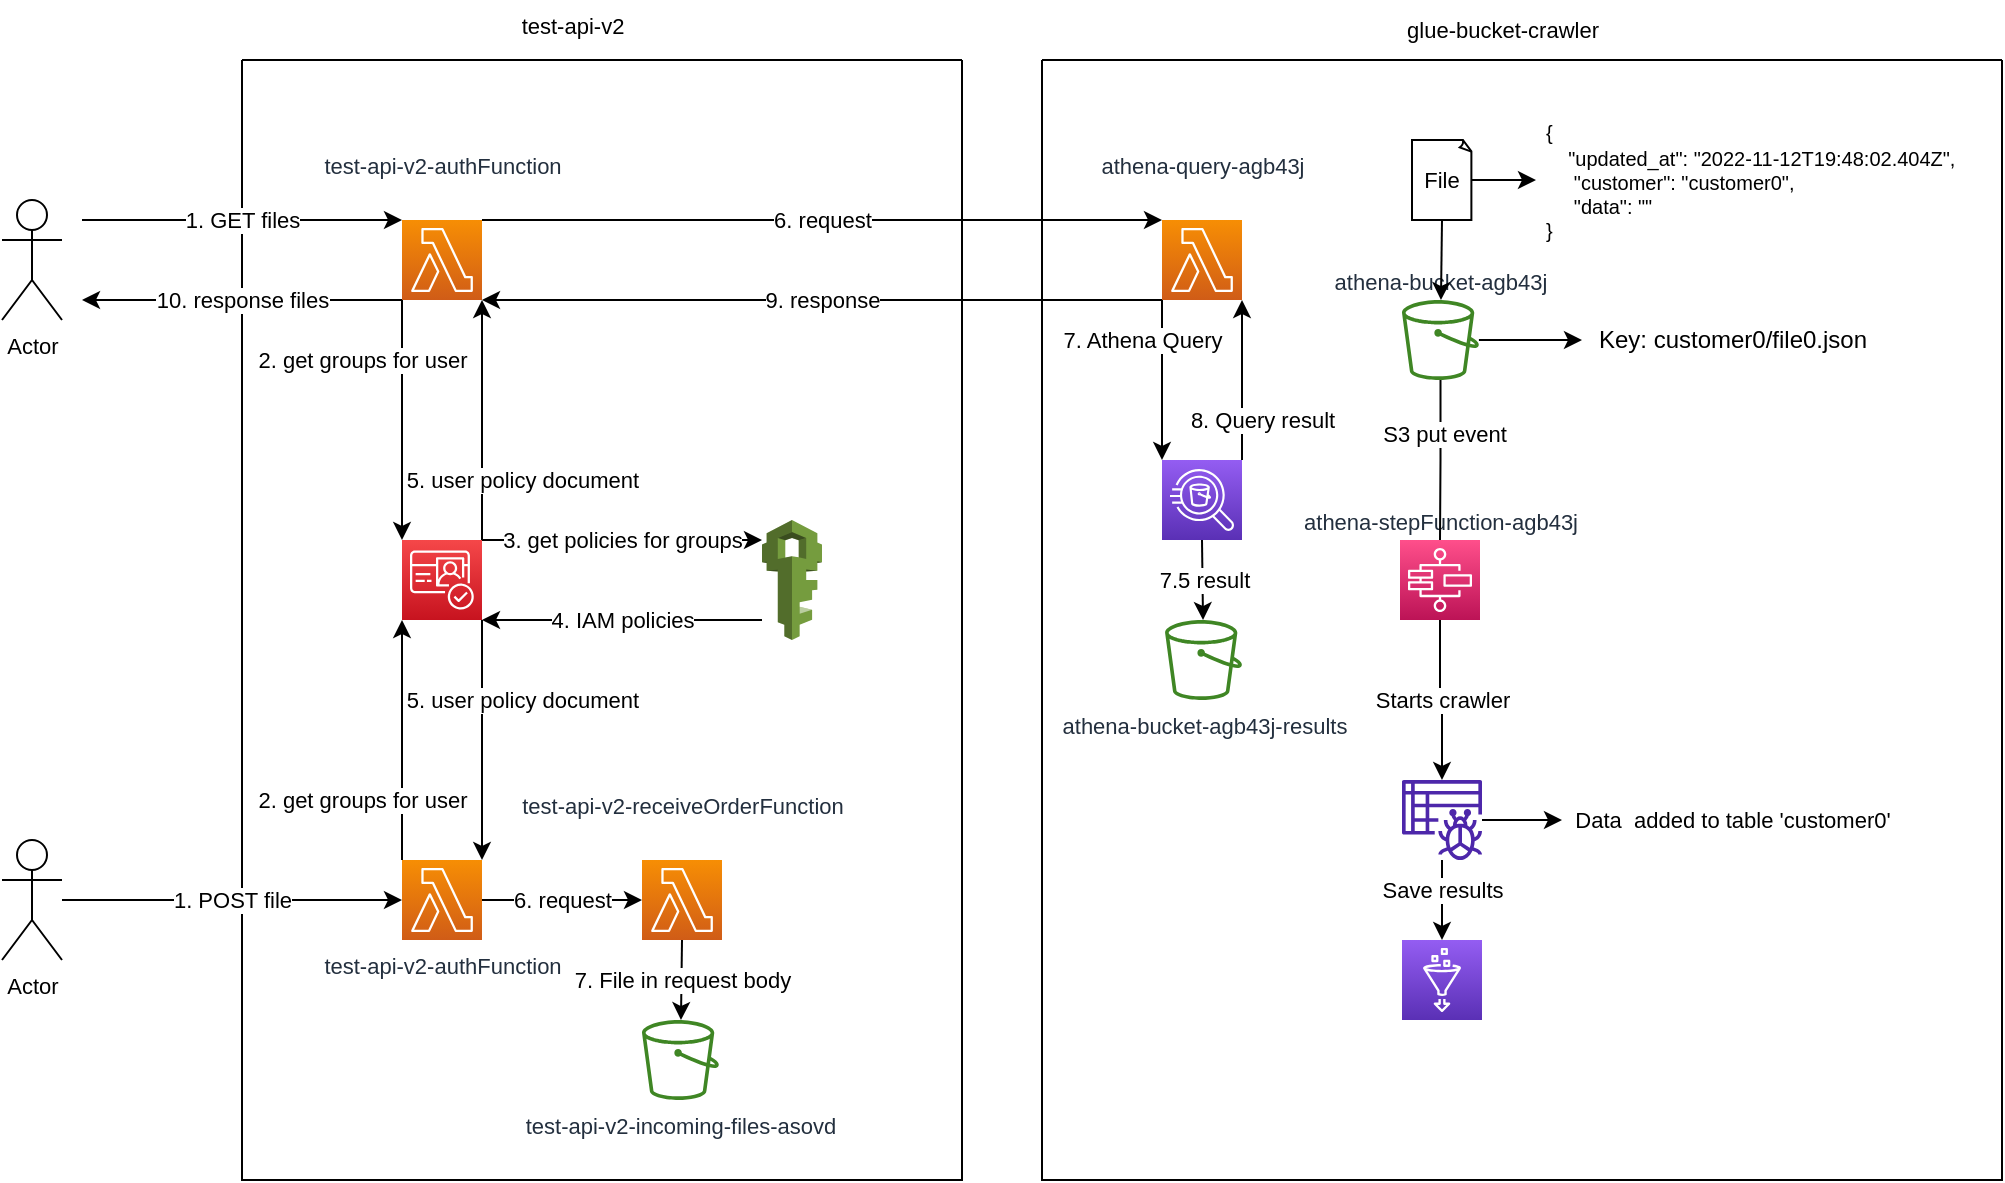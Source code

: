 <mxfile>
    <diagram id="uQtb4kDnB-4BG6wCOJv8" name="Page-1">
        <mxGraphModel dx="874" dy="793" grid="1" gridSize="10" guides="1" tooltips="1" connect="1" arrows="1" fold="1" page="1" pageScale="1" pageWidth="827" pageHeight="1169" math="0" shadow="0">
            <root>
                <mxCell id="0"/>
                <mxCell id="1" parent="0"/>
                <mxCell id="VVbpX6g2l4Uk3AssUya3-3" value="" style="swimlane;startSize=0;fontSize=11;fillColor=none;strokeColor=#000000;swimlaneFillColor=none;rounded=0;shadow=0;sketch=0;swimlaneLine=1;" parent="1" vertex="1">
                    <mxGeometry x="200" y="320" width="360" height="560" as="geometry"/>
                </mxCell>
                <mxCell id="VVbpX6g2l4Uk3AssUya3-9" value="" style="outlineConnect=0;dashed=0;verticalLabelPosition=bottom;verticalAlign=top;align=center;html=1;shape=mxgraph.aws3.iam;fillColor=#759C3E;gradientColor=none;fontSize=11;" parent="VVbpX6g2l4Uk3AssUya3-3" vertex="1">
                    <mxGeometry x="260" y="230" width="30" height="60" as="geometry"/>
                </mxCell>
                <mxCell id="VVbpX6g2l4Uk3AssUya3-8" value="" style="sketch=0;points=[[0,0,0],[0.25,0,0],[0.5,0,0],[0.75,0,0],[1,0,0],[0,1,0],[0.25,1,0],[0.5,1,0],[0.75,1,0],[1,1,0],[0,0.25,0],[0,0.5,0],[0,0.75,0],[1,0.25,0],[1,0.5,0],[1,0.75,0]];outlineConnect=0;fontColor=#232F3E;gradientColor=#F54749;gradientDirection=north;fillColor=#C7131F;strokeColor=#ffffff;dashed=0;verticalLabelPosition=bottom;verticalAlign=top;align=center;html=1;fontSize=11;fontStyle=0;aspect=fixed;shape=mxgraph.aws4.resourceIcon;resIcon=mxgraph.aws4.cognito;" parent="VVbpX6g2l4Uk3AssUya3-3" vertex="1">
                    <mxGeometry x="80" y="240" width="40" height="40" as="geometry"/>
                </mxCell>
                <mxCell id="VVbpX6g2l4Uk3AssUya3-17" value="" style="endArrow=classic;html=1;rounded=0;fontSize=11;exitX=1;exitY=0;exitDx=0;exitDy=0;exitPerimeter=0;" parent="VVbpX6g2l4Uk3AssUya3-3" source="VVbpX6g2l4Uk3AssUya3-8" edge="1">
                    <mxGeometry relative="1" as="geometry">
                        <mxPoint x="210" y="290" as="sourcePoint"/>
                        <mxPoint x="260" y="240" as="targetPoint"/>
                    </mxGeometry>
                </mxCell>
                <mxCell id="VVbpX6g2l4Uk3AssUya3-18" value="3. get policies for groups" style="edgeLabel;resizable=0;html=1;align=center;verticalAlign=middle;fontSize=11;" parent="VVbpX6g2l4Uk3AssUya3-17" connectable="0" vertex="1">
                    <mxGeometry relative="1" as="geometry"/>
                </mxCell>
                <mxCell id="VVbpX6g2l4Uk3AssUya3-19" value="" style="endArrow=classic;html=1;rounded=0;fontSize=11;entryX=1;entryY=1;entryDx=0;entryDy=0;entryPerimeter=0;" parent="VVbpX6g2l4Uk3AssUya3-3" target="VVbpX6g2l4Uk3AssUya3-8" edge="1">
                    <mxGeometry relative="1" as="geometry">
                        <mxPoint x="260" y="280" as="sourcePoint"/>
                        <mxPoint x="360" y="330" as="targetPoint"/>
                    </mxGeometry>
                </mxCell>
                <mxCell id="VVbpX6g2l4Uk3AssUya3-20" value="4. IAM policies" style="edgeLabel;resizable=0;html=1;align=center;verticalAlign=middle;fontSize=11;" parent="VVbpX6g2l4Uk3AssUya3-19" connectable="0" vertex="1">
                    <mxGeometry relative="1" as="geometry"/>
                </mxCell>
                <mxCell id="VVbpX6g2l4Uk3AssUya3-34" value="test-api-v2-incoming-files-asovd" style="sketch=0;outlineConnect=0;fontColor=#232F3E;gradientColor=none;fillColor=#3F8624;strokeColor=none;dashed=0;verticalLabelPosition=bottom;verticalAlign=top;align=center;html=1;fontSize=11;fontStyle=0;aspect=fixed;pointerEvents=1;shape=mxgraph.aws4.bucket;" parent="VVbpX6g2l4Uk3AssUya3-3" vertex="1">
                    <mxGeometry x="200" y="480" width="38.46" height="40" as="geometry"/>
                </mxCell>
                <mxCell id="VVbpX6g2l4Uk3AssUya3-38" value="test-api-v2-receiveOrderFunction" style="sketch=0;points=[[0,0,0],[0.25,0,0],[0.5,0,0],[0.75,0,0],[1,0,0],[0,1,0],[0.25,1,0],[0.5,1,0],[0.75,1,0],[1,1,0],[0,0.25,0],[0,0.5,0],[0,0.75,0],[1,0.25,0],[1,0.5,0],[1,0.75,0]];outlineConnect=0;fontColor=#232F3E;gradientColor=#F78E04;gradientDirection=north;fillColor=#D05C17;strokeColor=#ffffff;dashed=0;verticalLabelPosition=top;verticalAlign=top;align=center;html=1;fontSize=11;fontStyle=0;aspect=fixed;shape=mxgraph.aws4.resourceIcon;resIcon=mxgraph.aws4.lambda;horizontal=1;labelPosition=center;" parent="VVbpX6g2l4Uk3AssUya3-3" vertex="1">
                    <mxGeometry x="200" y="400" width="40" height="40" as="geometry"/>
                </mxCell>
                <mxCell id="VVbpX6g2l4Uk3AssUya3-41" value="" style="endArrow=classic;html=1;rounded=0;fontSize=11;exitX=0.5;exitY=1;exitDx=0;exitDy=0;exitPerimeter=0;" parent="VVbpX6g2l4Uk3AssUya3-3" source="VVbpX6g2l4Uk3AssUya3-38" target="VVbpX6g2l4Uk3AssUya3-34" edge="1">
                    <mxGeometry relative="1" as="geometry">
                        <mxPoint x="240" y="480" as="sourcePoint"/>
                        <mxPoint x="340" y="480" as="targetPoint"/>
                    </mxGeometry>
                </mxCell>
                <mxCell id="VVbpX6g2l4Uk3AssUya3-42" value="7. File in request body" style="edgeLabel;resizable=0;html=1;align=center;verticalAlign=middle;fontSize=11;" parent="VVbpX6g2l4Uk3AssUya3-41" connectable="0" vertex="1">
                    <mxGeometry relative="1" as="geometry"/>
                </mxCell>
                <mxCell id="VVbpX6g2l4Uk3AssUya3-43" value="test-api-v2-authFunction" style="sketch=0;points=[[0,0,0],[0.25,0,0],[0.5,0,0],[0.75,0,0],[1,0,0],[0,1,0],[0.25,1,0],[0.5,1,0],[0.75,1,0],[1,1,0],[0,0.25,0],[0,0.5,0],[0,0.75,0],[1,0.25,0],[1,0.5,0],[1,0.75,0]];outlineConnect=0;fontColor=#232F3E;gradientColor=#F78E04;gradientDirection=north;fillColor=#D05C17;strokeColor=#ffffff;dashed=0;verticalLabelPosition=top;verticalAlign=top;align=center;html=1;fontSize=11;fontStyle=0;aspect=fixed;shape=mxgraph.aws4.resourceIcon;resIcon=mxgraph.aws4.lambda;labelPosition=center;" parent="VVbpX6g2l4Uk3AssUya3-3" vertex="1">
                    <mxGeometry x="80" y="80" width="40" height="40" as="geometry"/>
                </mxCell>
                <mxCell id="VVbpX6g2l4Uk3AssUya3-44" value="" style="endArrow=classic;html=1;rounded=0;entryX=0;entryY=0;entryDx=0;entryDy=0;entryPerimeter=0;fontSize=11;" parent="VVbpX6g2l4Uk3AssUya3-3" target="VVbpX6g2l4Uk3AssUya3-43" edge="1">
                    <mxGeometry relative="1" as="geometry">
                        <mxPoint x="-80" y="80" as="sourcePoint"/>
                        <mxPoint x="80" y="99.76" as="targetPoint"/>
                    </mxGeometry>
                </mxCell>
                <mxCell id="VVbpX6g2l4Uk3AssUya3-45" value="1. GET files" style="edgeLabel;resizable=0;html=1;align=center;verticalAlign=middle;fontSize=11;" parent="VVbpX6g2l4Uk3AssUya3-44" connectable="0" vertex="1">
                    <mxGeometry relative="1" as="geometry"/>
                </mxCell>
                <mxCell id="VVbpX6g2l4Uk3AssUya3-46" value="" style="endArrow=classic;html=1;rounded=0;fontSize=11;entryX=1;entryY=1;entryDx=0;entryDy=0;entryPerimeter=0;exitX=1;exitY=0;exitDx=0;exitDy=0;exitPerimeter=0;" parent="VVbpX6g2l4Uk3AssUya3-3" source="VVbpX6g2l4Uk3AssUya3-8" target="VVbpX6g2l4Uk3AssUya3-43" edge="1">
                    <mxGeometry relative="1" as="geometry">
                        <mxPoint x="119.52" y="120" as="sourcePoint"/>
                        <mxPoint x="119.52" y="240" as="targetPoint"/>
                    </mxGeometry>
                </mxCell>
                <mxCell id="VVbpX6g2l4Uk3AssUya3-47" value="5. user policy document" style="edgeLabel;resizable=0;html=1;align=center;verticalAlign=middle;fontSize=11;" parent="VVbpX6g2l4Uk3AssUya3-46" connectable="0" vertex="1">
                    <mxGeometry relative="1" as="geometry">
                        <mxPoint x="20" y="30" as="offset"/>
                    </mxGeometry>
                </mxCell>
                <mxCell id="VVbpX6g2l4Uk3AssUya3-48" value="" style="endArrow=classic;html=1;rounded=0;fontSize=11;entryX=0;entryY=0;entryDx=0;entryDy=0;entryPerimeter=0;exitX=0;exitY=1;exitDx=0;exitDy=0;exitPerimeter=0;" parent="VVbpX6g2l4Uk3AssUya3-3" source="VVbpX6g2l4Uk3AssUya3-43" target="VVbpX6g2l4Uk3AssUya3-8" edge="1">
                    <mxGeometry relative="1" as="geometry">
                        <mxPoint x="90" y="30" as="sourcePoint"/>
                        <mxPoint x="90" y="150" as="targetPoint"/>
                    </mxGeometry>
                </mxCell>
                <mxCell id="VVbpX6g2l4Uk3AssUya3-49" value="2. get groups for user" style="edgeLabel;resizable=0;html=1;align=center;verticalAlign=middle;fontSize=11;" parent="VVbpX6g2l4Uk3AssUya3-48" connectable="0" vertex="1">
                    <mxGeometry relative="1" as="geometry">
                        <mxPoint x="-20" y="-30" as="offset"/>
                    </mxGeometry>
                </mxCell>
                <mxCell id="VVbpX6g2l4Uk3AssUya3-4" value="" style="swimlane;startSize=0;fontSize=11;" parent="1" vertex="1">
                    <mxGeometry x="600" y="320" width="480" height="560" as="geometry"/>
                </mxCell>
                <mxCell id="VVbpX6g2l4Uk3AssUya3-54" value="athena-query-agb43j" style="sketch=0;points=[[0,0,0],[0.25,0,0],[0.5,0,0],[0.75,0,0],[1,0,0],[0,1,0],[0.25,1,0],[0.5,1,0],[0.75,1,0],[1,1,0],[0,0.25,0],[0,0.5,0],[0,0.75,0],[1,0.25,0],[1,0.5,0],[1,0.75,0]];outlineConnect=0;fontColor=#232F3E;gradientColor=#F78E04;gradientDirection=north;fillColor=#D05C17;strokeColor=#ffffff;dashed=0;verticalLabelPosition=top;verticalAlign=top;align=center;html=1;fontSize=11;fontStyle=0;aspect=fixed;shape=mxgraph.aws4.resourceIcon;resIcon=mxgraph.aws4.lambda;labelPosition=center;" parent="VVbpX6g2l4Uk3AssUya3-4" vertex="1">
                    <mxGeometry x="60" y="80" width="40" height="40" as="geometry"/>
                </mxCell>
                <mxCell id="VVbpX6g2l4Uk3AssUya3-59" value="" style="sketch=0;points=[[0,0,0],[0.25,0,0],[0.5,0,0],[0.75,0,0],[1,0,0],[0,1,0],[0.25,1,0],[0.5,1,0],[0.75,1,0],[1,1,0],[0,0.25,0],[0,0.5,0],[0,0.75,0],[1,0.25,0],[1,0.5,0],[1,0.75,0]];outlineConnect=0;fontColor=#232F3E;gradientColor=#945DF2;gradientDirection=north;fillColor=#5A30B5;strokeColor=#ffffff;dashed=0;verticalLabelPosition=bottom;verticalAlign=top;align=center;html=1;fontSize=11;fontStyle=0;aspect=fixed;shape=mxgraph.aws4.resourceIcon;resIcon=mxgraph.aws4.athena;" parent="VVbpX6g2l4Uk3AssUya3-4" vertex="1">
                    <mxGeometry x="60" y="200" width="40" height="40" as="geometry"/>
                </mxCell>
                <mxCell id="VVbpX6g2l4Uk3AssUya3-62" value="" style="endArrow=classic;html=1;rounded=0;fontSize=11;exitX=0;exitY=1;exitDx=0;exitDy=0;exitPerimeter=0;entryX=0;entryY=0;entryDx=0;entryDy=0;entryPerimeter=0;" parent="VVbpX6g2l4Uk3AssUya3-4" source="VVbpX6g2l4Uk3AssUya3-54" target="VVbpX6g2l4Uk3AssUya3-59" edge="1">
                    <mxGeometry relative="1" as="geometry">
                        <mxPoint x="240" y="240" as="sourcePoint"/>
                        <mxPoint x="340" y="240" as="targetPoint"/>
                    </mxGeometry>
                </mxCell>
                <mxCell id="VVbpX6g2l4Uk3AssUya3-63" value="7. Athena Query" style="edgeLabel;resizable=0;html=1;align=center;verticalAlign=middle;fontSize=11;" parent="VVbpX6g2l4Uk3AssUya3-62" connectable="0" vertex="1">
                    <mxGeometry relative="1" as="geometry">
                        <mxPoint x="-10" y="-20" as="offset"/>
                    </mxGeometry>
                </mxCell>
                <mxCell id="VVbpX6g2l4Uk3AssUya3-64" value="" style="endArrow=classic;html=1;rounded=0;fontSize=11;exitX=1;exitY=0;exitDx=0;exitDy=0;exitPerimeter=0;entryX=1;entryY=1;entryDx=0;entryDy=0;entryPerimeter=0;" parent="VVbpX6g2l4Uk3AssUya3-4" source="VVbpX6g2l4Uk3AssUya3-59" target="VVbpX6g2l4Uk3AssUya3-54" edge="1">
                    <mxGeometry relative="1" as="geometry">
                        <mxPoint x="130" y="130" as="sourcePoint"/>
                        <mxPoint x="130" y="210" as="targetPoint"/>
                    </mxGeometry>
                </mxCell>
                <mxCell id="VVbpX6g2l4Uk3AssUya3-65" value="8. Query result" style="edgeLabel;resizable=0;html=1;align=center;verticalAlign=middle;fontSize=11;" parent="VVbpX6g2l4Uk3AssUya3-64" connectable="0" vertex="1">
                    <mxGeometry relative="1" as="geometry">
                        <mxPoint x="10" y="20" as="offset"/>
                    </mxGeometry>
                </mxCell>
                <mxCell id="VVbpX6g2l4Uk3AssUya3-77" value="athena-bucket-agb43j-results" style="sketch=0;outlineConnect=0;fontColor=#232F3E;gradientColor=none;fillColor=#3F8624;strokeColor=none;dashed=0;verticalLabelPosition=bottom;verticalAlign=top;align=center;html=1;fontSize=11;fontStyle=0;aspect=fixed;pointerEvents=1;shape=mxgraph.aws4.bucket;labelPosition=center;" parent="VVbpX6g2l4Uk3AssUya3-4" vertex="1">
                    <mxGeometry x="61.54" y="280" width="38.46" height="40" as="geometry"/>
                </mxCell>
                <mxCell id="VVbpX6g2l4Uk3AssUya3-78" value="" style="endArrow=classic;html=1;rounded=0;fontSize=11;exitX=0.5;exitY=1;exitDx=0;exitDy=0;exitPerimeter=0;" parent="VVbpX6g2l4Uk3AssUya3-4" source="VVbpX6g2l4Uk3AssUya3-59" target="VVbpX6g2l4Uk3AssUya3-77" edge="1">
                    <mxGeometry relative="1" as="geometry">
                        <mxPoint x="140" y="270" as="sourcePoint"/>
                        <mxPoint x="240" y="270" as="targetPoint"/>
                    </mxGeometry>
                </mxCell>
                <mxCell id="VVbpX6g2l4Uk3AssUya3-79" value="7.5 result" style="edgeLabel;resizable=0;html=1;align=center;verticalAlign=middle;fontSize=11;" parent="VVbpX6g2l4Uk3AssUya3-78" connectable="0" vertex="1">
                    <mxGeometry relative="1" as="geometry"/>
                </mxCell>
                <mxCell id="5" style="edgeStyle=none;html=1;fontSize=10;" edge="1" parent="VVbpX6g2l4Uk3AssUya3-4" source="VVbpX6g2l4Uk3AssUya3-74" target="2">
                    <mxGeometry relative="1" as="geometry"/>
                </mxCell>
                <mxCell id="VVbpX6g2l4Uk3AssUya3-74" value="&lt;font style=&quot;font-size: 11px;&quot;&gt;athena-bucket-agb43j&lt;/font&gt;" style="sketch=0;outlineConnect=0;fontColor=#232F3E;gradientColor=none;fillColor=#3F8624;strokeColor=none;dashed=0;verticalLabelPosition=top;verticalAlign=bottom;align=center;html=1;fontSize=11;fontStyle=0;aspect=fixed;pointerEvents=1;shape=mxgraph.aws4.bucket;labelPosition=center;" parent="VVbpX6g2l4Uk3AssUya3-4" vertex="1">
                    <mxGeometry x="180" y="120" width="38.46" height="40" as="geometry"/>
                </mxCell>
                <mxCell id="4" style="edgeStyle=none;html=1;exitX=1;exitY=0.5;exitDx=0;exitDy=0;exitPerimeter=0;fontSize=10;" edge="1" parent="VVbpX6g2l4Uk3AssUya3-4" source="VVbpX6g2l4Uk3AssUya3-86">
                    <mxGeometry relative="1" as="geometry">
                        <mxPoint x="247.0" y="60" as="targetPoint"/>
                    </mxGeometry>
                </mxCell>
                <mxCell id="VVbpX6g2l4Uk3AssUya3-86" value="File" style="whiteSpace=wrap;html=1;shape=mxgraph.basic.document;fontSize=11;" parent="VVbpX6g2l4Uk3AssUya3-4" vertex="1">
                    <mxGeometry x="185.0" y="40" width="30" height="40" as="geometry"/>
                </mxCell>
                <mxCell id="VVbpX6g2l4Uk3AssUya3-87" value="" style="endArrow=classic;html=1;rounded=0;fontSize=11;exitX=0.5;exitY=1;exitDx=0;exitDy=0;exitPerimeter=0;" parent="VVbpX6g2l4Uk3AssUya3-4" source="VVbpX6g2l4Uk3AssUya3-86" target="VVbpX6g2l4Uk3AssUya3-74" edge="1">
                    <mxGeometry width="50" height="50" relative="1" as="geometry">
                        <mxPoint x="200" y="230" as="sourcePoint"/>
                        <mxPoint x="250" y="180" as="targetPoint"/>
                    </mxGeometry>
                </mxCell>
                <mxCell id="VVbpX6g2l4Uk3AssUya3-94" value="Starts crawler" style="edgeStyle=orthogonalEdgeStyle;rounded=0;orthogonalLoop=1;jettySize=auto;html=1;fontSize=11;exitX=0.5;exitY=1;exitDx=0;exitDy=0;exitPerimeter=0;" parent="VVbpX6g2l4Uk3AssUya3-4" source="VVbpX6g2l4Uk3AssUya3-90" target="VVbpX6g2l4Uk3AssUya3-95" edge="1">
                    <mxGeometry relative="1" as="geometry">
                        <mxPoint x="200" y="330" as="sourcePoint"/>
                        <Array as="points"/>
                    </mxGeometry>
                </mxCell>
                <mxCell id="VVbpX6g2l4Uk3AssUya3-90" value="&lt;font style=&quot;font-size: 11px;&quot;&gt;athena-stepFunction-agb43j&lt;br style=&quot;font-size: 11px;&quot;&gt;&lt;/font&gt;" style="sketch=0;points=[[0,0,0],[0.25,0,0],[0.5,0,0],[0.75,0,0],[1,0,0],[0,1,0],[0.25,1,0],[0.5,1,0],[0.75,1,0],[1,1,0],[0,0.25,0],[0,0.5,0],[0,0.75,0],[1,0.25,0],[1,0.5,0],[1,0.75,0]];outlineConnect=0;fontColor=#232F3E;gradientColor=#FF4F8B;gradientDirection=north;fillColor=#BC1356;strokeColor=#ffffff;dashed=0;verticalLabelPosition=top;verticalAlign=bottom;align=center;html=1;fontSize=11;fontStyle=0;aspect=fixed;shape=mxgraph.aws4.resourceIcon;resIcon=mxgraph.aws4.step_functions;labelPosition=center;" parent="VVbpX6g2l4Uk3AssUya3-4" vertex="1">
                    <mxGeometry x="179.0" y="240" width="40" height="40" as="geometry"/>
                </mxCell>
                <mxCell id="VVbpX6g2l4Uk3AssUya3-92" value="" style="edgeStyle=orthogonalEdgeStyle;rounded=0;orthogonalLoop=1;jettySize=auto;html=1;fontSize=11;entryX=0.5;entryY=0;entryDx=0;entryDy=0;endArrow=none;" parent="VVbpX6g2l4Uk3AssUya3-4" source="VVbpX6g2l4Uk3AssUya3-74" target="VVbpX6g2l4Uk3AssUya3-90" edge="1">
                    <mxGeometry relative="1" as="geometry">
                        <mxPoint x="799.24" y="480" as="sourcePoint"/>
                        <mxPoint x="799.23" y="560" as="targetPoint"/>
                    </mxGeometry>
                </mxCell>
                <mxCell id="VVbpX6g2l4Uk3AssUya3-93" value="S3 put event" style="edgeLabel;html=1;align=center;verticalAlign=middle;resizable=0;points=[];fontSize=11;" parent="VVbpX6g2l4Uk3AssUya3-92" vertex="1" connectable="0">
                    <mxGeometry x="-0.331" y="1" relative="1" as="geometry">
                        <mxPoint as="offset"/>
                    </mxGeometry>
                </mxCell>
                <mxCell id="VVbpX6g2l4Uk3AssUya3-57" value="" style="sketch=0;points=[[0,0,0],[0.25,0,0],[0.5,0,0],[0.75,0,0],[1,0,0],[0,1,0],[0.25,1,0],[0.5,1,0],[0.75,1,0],[1,1,0],[0,0.25,0],[0,0.5,0],[0,0.75,0],[1,0.25,0],[1,0.5,0],[1,0.75,0]];outlineConnect=0;fontColor=#232F3E;gradientColor=#945DF2;gradientDirection=north;fillColor=#5A30B5;strokeColor=#ffffff;dashed=0;verticalLabelPosition=bottom;verticalAlign=top;align=center;html=1;fontSize=11;fontStyle=0;aspect=fixed;shape=mxgraph.aws4.resourceIcon;resIcon=mxgraph.aws4.glue;" parent="VVbpX6g2l4Uk3AssUya3-4" vertex="1">
                    <mxGeometry x="180.0" y="440" width="40" height="40" as="geometry"/>
                </mxCell>
                <mxCell id="7" style="edgeStyle=none;html=1;entryX=0;entryY=0.5;entryDx=0;entryDy=0;entryPerimeter=0;fontSize=10;" edge="1" parent="VVbpX6g2l4Uk3AssUya3-4" source="VVbpX6g2l4Uk3AssUya3-95" target="6">
                    <mxGeometry relative="1" as="geometry"/>
                </mxCell>
                <mxCell id="VVbpX6g2l4Uk3AssUya3-95" value="" style="sketch=0;outlineConnect=0;fontColor=#232F3E;gradientColor=none;fillColor=#4D27AA;strokeColor=none;dashed=0;verticalLabelPosition=bottom;verticalAlign=top;align=center;html=1;fontSize=11;fontStyle=0;aspect=fixed;pointerEvents=1;shape=mxgraph.aws4.glue_crawlers;" parent="VVbpX6g2l4Uk3AssUya3-4" vertex="1">
                    <mxGeometry x="180" y="360" width="40" height="40" as="geometry"/>
                </mxCell>
                <mxCell id="VVbpX6g2l4Uk3AssUya3-96" value="" style="endArrow=classic;html=1;rounded=0;fontSize=11;entryX=0.5;entryY=0;entryDx=0;entryDy=0;entryPerimeter=0;" parent="VVbpX6g2l4Uk3AssUya3-4" source="VVbpX6g2l4Uk3AssUya3-95" target="VVbpX6g2l4Uk3AssUya3-57" edge="1">
                    <mxGeometry width="50" height="50" relative="1" as="geometry">
                        <mxPoint x="250" y="360" as="sourcePoint"/>
                        <mxPoint x="300" y="310" as="targetPoint"/>
                    </mxGeometry>
                </mxCell>
                <mxCell id="VVbpX6g2l4Uk3AssUya3-97" value="Save results" style="edgeLabel;html=1;align=center;verticalAlign=middle;resizable=0;points=[];fontSize=11;" parent="VVbpX6g2l4Uk3AssUya3-96" vertex="1" connectable="0">
                    <mxGeometry x="-0.25" relative="1" as="geometry">
                        <mxPoint as="offset"/>
                    </mxGeometry>
                </mxCell>
                <mxCell id="2" value="Key: customer0/file0.json" style="text;html=1;align=center;verticalAlign=middle;resizable=0;points=[];autosize=1;strokeColor=none;fillColor=none;" vertex="1" parent="VVbpX6g2l4Uk3AssUya3-4">
                    <mxGeometry x="270" y="130" width="150" height="20" as="geometry"/>
                </mxCell>
                <mxCell id="3" value="&lt;div style=&quot;text-align: justify&quot;&gt;&lt;span style=&quot;font-size: 10px&quot;&gt;{&lt;/span&gt;&lt;/div&gt;&lt;font style=&quot;font-size: 10px&quot;&gt;&lt;div style=&quot;text-align: justify&quot;&gt;&lt;span&gt;&amp;nbsp; &amp;nbsp; &quot;updated_at&quot;: &quot;2022-11-12T19:48:02.404Z&quot;,&lt;/span&gt;&lt;/div&gt;&lt;div style=&quot;text-align: justify&quot;&gt;&lt;span&gt;&amp;nbsp; &amp;nbsp; &amp;nbsp;&quot;customer&quot;: &quot;customer0&quot;,&lt;/span&gt;&lt;/div&gt;&lt;div style=&quot;text-align: justify&quot;&gt;&lt;span&gt;&amp;nbsp; &amp;nbsp; &amp;nbsp;&quot;data&quot;: &quot;&quot;&lt;/span&gt;&lt;/div&gt;&lt;div style=&quot;text-align: justify&quot;&gt;&lt;span&gt;}&lt;/span&gt;&lt;/div&gt;&lt;/font&gt;" style="text;html=1;align=left;verticalAlign=middle;resizable=0;points=[];autosize=1;strokeColor=none;fillColor=none;" vertex="1" parent="VVbpX6g2l4Uk3AssUya3-4">
                    <mxGeometry x="250" y="20" width="220" height="80" as="geometry"/>
                </mxCell>
                <mxCell id="6" value="&lt;font style=&quot;font-size: 11px&quot;&gt;Data&amp;nbsp; added to table 'customer0'&lt;/font&gt;" style="text;html=1;align=center;verticalAlign=middle;resizable=0;points=[];autosize=1;strokeColor=none;fillColor=none;fontSize=10;" vertex="1" parent="VVbpX6g2l4Uk3AssUya3-4">
                    <mxGeometry x="260" y="370" width="170" height="20" as="geometry"/>
                </mxCell>
                <mxCell id="VVbpX6g2l4Uk3AssUya3-30" value="Actor" style="shape=umlActor;verticalLabelPosition=bottom;verticalAlign=top;html=1;outlineConnect=0;fontSize=11;" parent="1" vertex="1">
                    <mxGeometry x="80" y="390" width="30" height="60" as="geometry"/>
                </mxCell>
                <mxCell id="VVbpX6g2l4Uk3AssUya3-31" value="test-api-v2-authFunction" style="sketch=0;points=[[0,0,0],[0.25,0,0],[0.5,0,0],[0.75,0,0],[1,0,0],[0,1,0],[0.25,1,0],[0.5,1,0],[0.75,1,0],[1,1,0],[0,0.25,0],[0,0.5,0],[0,0.75,0],[1,0.25,0],[1,0.5,0],[1,0.75,0]];outlineConnect=0;fontColor=#232F3E;gradientColor=#F78E04;gradientDirection=north;fillColor=#D05C17;strokeColor=#ffffff;dashed=0;verticalLabelPosition=bottom;verticalAlign=top;align=center;html=1;fontSize=11;fontStyle=0;aspect=fixed;shape=mxgraph.aws4.resourceIcon;resIcon=mxgraph.aws4.lambda;" parent="1" vertex="1">
                    <mxGeometry x="280" y="720" width="40" height="40" as="geometry"/>
                </mxCell>
                <mxCell id="VVbpX6g2l4Uk3AssUya3-35" value="Actor" style="shape=umlActor;verticalLabelPosition=bottom;verticalAlign=top;html=1;outlineConnect=0;fontSize=11;" parent="1" vertex="1">
                    <mxGeometry x="80" y="710" width="30" height="60" as="geometry"/>
                </mxCell>
                <mxCell id="VVbpX6g2l4Uk3AssUya3-36" value="" style="endArrow=classic;html=1;rounded=0;entryX=0;entryY=0.5;entryDx=0;entryDy=0;entryPerimeter=0;fontSize=11;" parent="1" source="VVbpX6g2l4Uk3AssUya3-35" target="VVbpX6g2l4Uk3AssUya3-31" edge="1">
                    <mxGeometry relative="1" as="geometry">
                        <mxPoint x="200" y="749.71" as="sourcePoint"/>
                        <mxPoint x="280" y="750" as="targetPoint"/>
                    </mxGeometry>
                </mxCell>
                <mxCell id="VVbpX6g2l4Uk3AssUya3-37" value="1. POST file" style="edgeLabel;resizable=0;html=1;align=center;verticalAlign=middle;fontSize=11;" parent="VVbpX6g2l4Uk3AssUya3-36" connectable="0" vertex="1">
                    <mxGeometry relative="1" as="geometry"/>
                </mxCell>
                <mxCell id="VVbpX6g2l4Uk3AssUya3-23" value="" style="endArrow=classic;html=1;rounded=0;fontSize=11;exitX=1;exitY=1;exitDx=0;exitDy=0;exitPerimeter=0;entryX=1;entryY=0;entryDx=0;entryDy=0;entryPerimeter=0;" parent="1" source="VVbpX6g2l4Uk3AssUya3-8" target="VVbpX6g2l4Uk3AssUya3-31" edge="1">
                    <mxGeometry relative="1" as="geometry">
                        <mxPoint x="420" y="700" as="sourcePoint"/>
                        <mxPoint x="320" y="760" as="targetPoint"/>
                    </mxGeometry>
                </mxCell>
                <mxCell id="VVbpX6g2l4Uk3AssUya3-24" value="5. user policy document" style="edgeLabel;resizable=0;html=1;align=center;verticalAlign=middle;fontSize=11;" parent="VVbpX6g2l4Uk3AssUya3-23" connectable="0" vertex="1">
                    <mxGeometry relative="1" as="geometry">
                        <mxPoint x="20" y="-20" as="offset"/>
                    </mxGeometry>
                </mxCell>
                <mxCell id="VVbpX6g2l4Uk3AssUya3-15" value="" style="endArrow=classic;html=1;rounded=0;fontSize=11;entryX=0;entryY=1;entryDx=0;entryDy=0;entryPerimeter=0;exitX=0;exitY=0;exitDx=0;exitDy=0;exitPerimeter=0;" parent="1" source="VVbpX6g2l4Uk3AssUya3-31" target="VVbpX6g2l4Uk3AssUya3-8" edge="1">
                    <mxGeometry relative="1" as="geometry">
                        <mxPoint x="280" y="760" as="sourcePoint"/>
                        <mxPoint x="510" y="610" as="targetPoint"/>
                    </mxGeometry>
                </mxCell>
                <mxCell id="VVbpX6g2l4Uk3AssUya3-16" value="2. get groups for user" style="edgeLabel;resizable=0;html=1;align=center;verticalAlign=middle;fontSize=11;" parent="VVbpX6g2l4Uk3AssUya3-15" connectable="0" vertex="1">
                    <mxGeometry relative="1" as="geometry">
                        <mxPoint x="-20" y="30" as="offset"/>
                    </mxGeometry>
                </mxCell>
                <mxCell id="VVbpX6g2l4Uk3AssUya3-32" value="" style="endArrow=classic;html=1;rounded=0;fontSize=11;exitX=1;exitY=0.5;exitDx=0;exitDy=0;exitPerimeter=0;entryX=0;entryY=0.5;entryDx=0;entryDy=0;entryPerimeter=0;" parent="1" source="VVbpX6g2l4Uk3AssUya3-31" target="VVbpX6g2l4Uk3AssUya3-38" edge="1">
                    <mxGeometry relative="1" as="geometry">
                        <mxPoint x="200" y="360" as="sourcePoint"/>
                        <mxPoint x="300" y="360" as="targetPoint"/>
                    </mxGeometry>
                </mxCell>
                <mxCell id="VVbpX6g2l4Uk3AssUya3-33" value="6. request" style="edgeLabel;resizable=0;html=1;align=center;verticalAlign=middle;fontSize=11;" parent="VVbpX6g2l4Uk3AssUya3-32" connectable="0" vertex="1">
                    <mxGeometry relative="1" as="geometry"/>
                </mxCell>
                <mxCell id="VVbpX6g2l4Uk3AssUya3-50" value="&lt;div class=&quot;awsui-util-action-stripe-title&quot; style=&quot;font-size: 11px;&quot;&gt;&lt;span class=&quot;e2e-test-stack-details-header awsui_root_18wu0_dj6ht_93 awsui_box_18wu0_dj6ht_205 awsui_color-default_18wu0_dj6ht_205 awsui_font-size-heading-xl_18wu0_dj6ht_366 awsui_font-weight-default_18wu0_dj6ht_261&quot; style=&quot;font-size: 11px;&quot;&gt;test-api-v2&lt;/span&gt;&lt;div class=&quot;awsui_root_18wu0_dj6ht_93 awsui_box_18wu0_dj6ht_205 awsui_m-left-s_18wu0_dj6ht_853 awsui_d-inline-block_18wu0_dj6ht_984 awsui_color-default_18wu0_dj6ht_205 awsui_font-size-default_18wu0_dj6ht_221 awsui_font-weight-default_18wu0_dj6ht_261&quot; style=&quot;font-size: 11px;&quot;&gt;&lt;br style=&quot;font-size: 11px;&quot;&gt;&lt;/div&gt;&lt;/div&gt;" style="text;html=1;align=center;verticalAlign=middle;resizable=0;points=[];autosize=1;strokeColor=none;fillColor=none;fontSize=11;" parent="1" vertex="1">
                    <mxGeometry x="325" y="290" width="80" height="40" as="geometry"/>
                </mxCell>
                <mxCell id="VVbpX6g2l4Uk3AssUya3-51" value="glue-bucket-crawler" style="text;html=1;align=center;verticalAlign=middle;resizable=0;points=[];autosize=1;strokeColor=none;fillColor=none;fontSize=11;" parent="1" vertex="1">
                    <mxGeometry x="770" y="290" width="120" height="30" as="geometry"/>
                </mxCell>
                <mxCell id="VVbpX6g2l4Uk3AssUya3-52" value="" style="endArrow=classic;html=1;rounded=0;entryX=0;entryY=0;entryDx=0;entryDy=0;entryPerimeter=0;exitX=1;exitY=0;exitDx=0;exitDy=0;exitPerimeter=0;fontSize=11;" parent="1" source="VVbpX6g2l4Uk3AssUya3-43" target="VVbpX6g2l4Uk3AssUya3-54" edge="1">
                    <mxGeometry relative="1" as="geometry">
                        <mxPoint x="320" y="419.66" as="sourcePoint"/>
                        <mxPoint x="580" y="370" as="targetPoint"/>
                    </mxGeometry>
                </mxCell>
                <mxCell id="VVbpX6g2l4Uk3AssUya3-53" value="6. request" style="edgeLabel;resizable=0;html=1;align=center;verticalAlign=middle;fontSize=11;" parent="VVbpX6g2l4Uk3AssUya3-52" connectable="0" vertex="1">
                    <mxGeometry relative="1" as="geometry"/>
                </mxCell>
                <mxCell id="VVbpX6g2l4Uk3AssUya3-66" value="" style="endArrow=classic;html=1;rounded=0;entryX=1;entryY=1;entryDx=0;entryDy=0;entryPerimeter=0;exitX=0;exitY=1;exitDx=0;exitDy=0;exitPerimeter=0;fontSize=11;" parent="1" source="VVbpX6g2l4Uk3AssUya3-54" target="VVbpX6g2l4Uk3AssUya3-43" edge="1">
                    <mxGeometry relative="1" as="geometry">
                        <mxPoint x="330" y="410" as="sourcePoint"/>
                        <mxPoint x="650" y="410" as="targetPoint"/>
                    </mxGeometry>
                </mxCell>
                <mxCell id="VVbpX6g2l4Uk3AssUya3-67" value="9. response" style="edgeLabel;resizable=0;html=1;align=center;verticalAlign=middle;fontSize=11;" parent="VVbpX6g2l4Uk3AssUya3-66" connectable="0" vertex="1">
                    <mxGeometry relative="1" as="geometry"/>
                </mxCell>
                <mxCell id="VVbpX6g2l4Uk3AssUya3-68" value="" style="endArrow=classic;html=1;rounded=0;exitX=0;exitY=1;exitDx=0;exitDy=0;exitPerimeter=0;fontSize=11;" parent="1" source="VVbpX6g2l4Uk3AssUya3-43" edge="1">
                    <mxGeometry relative="1" as="geometry">
                        <mxPoint x="130" y="410" as="sourcePoint"/>
                        <mxPoint x="120" y="440" as="targetPoint"/>
                    </mxGeometry>
                </mxCell>
                <mxCell id="VVbpX6g2l4Uk3AssUya3-69" value="10. response files" style="edgeLabel;resizable=0;html=1;align=center;verticalAlign=middle;fontSize=11;" parent="VVbpX6g2l4Uk3AssUya3-68" connectable="0" vertex="1">
                    <mxGeometry relative="1" as="geometry"/>
                </mxCell>
            </root>
        </mxGraphModel>
    </diagram>
</mxfile>